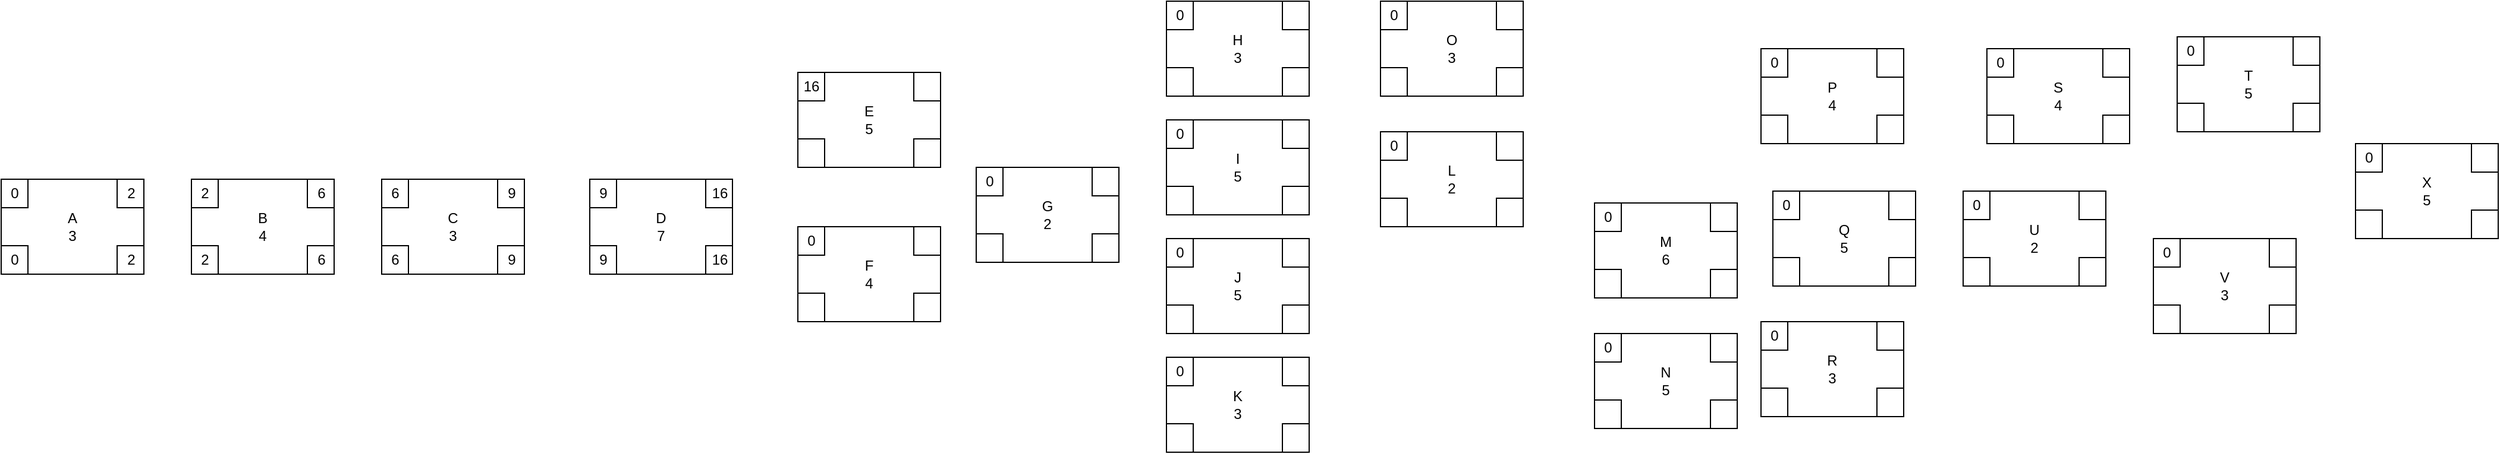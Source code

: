 <mxfile version="14.5.10" type="github"><diagram id="p89gda-t_rR-_157VG8q" name="Page-1"><mxGraphModel dx="1038" dy="1406" grid="1" gridSize="10" guides="1" tooltips="1" connect="1" arrows="1" fold="1" page="1" pageScale="1" pageWidth="1169" pageHeight="827" math="0" shadow="0"><root><mxCell id="0"/><mxCell id="1" parent="0"/><mxCell id="XUeTVqkeQpvu_R8YUDly-65" value="" style="group" vertex="1" connectable="0" parent="1"><mxGeometry x="30" y="120" width="120" height="80" as="geometry"/></mxCell><mxCell id="XUeTVqkeQpvu_R8YUDly-1" value="A&lt;br&gt;3" style="rounded=0;whiteSpace=wrap;html=1;" vertex="1" parent="XUeTVqkeQpvu_R8YUDly-65"><mxGeometry width="120" height="80" as="geometry"/></mxCell><mxCell id="XUeTVqkeQpvu_R8YUDly-57" value="0" style="rounded=0;whiteSpace=wrap;html=1;" vertex="1" parent="XUeTVqkeQpvu_R8YUDly-65"><mxGeometry y="56" width="22.5" height="24" as="geometry"/></mxCell><mxCell id="XUeTVqkeQpvu_R8YUDly-58" value="0" style="rounded=0;whiteSpace=wrap;html=1;" vertex="1" parent="XUeTVqkeQpvu_R8YUDly-65"><mxGeometry width="22.5" height="24" as="geometry"/></mxCell><mxCell id="XUeTVqkeQpvu_R8YUDly-59" value="2" style="rounded=0;whiteSpace=wrap;html=1;" vertex="1" parent="XUeTVqkeQpvu_R8YUDly-65"><mxGeometry x="97.5" width="22.5" height="24" as="geometry"/></mxCell><mxCell id="XUeTVqkeQpvu_R8YUDly-60" value="2" style="rounded=0;whiteSpace=wrap;html=1;" vertex="1" parent="XUeTVqkeQpvu_R8YUDly-65"><mxGeometry x="97.5" y="56" width="22.5" height="24" as="geometry"/></mxCell><mxCell id="XUeTVqkeQpvu_R8YUDly-72" value="" style="group" vertex="1" connectable="0" parent="1"><mxGeometry x="190" y="120" width="120" height="80" as="geometry"/></mxCell><mxCell id="XUeTVqkeQpvu_R8YUDly-73" value="B&lt;br&gt;4" style="rounded=0;whiteSpace=wrap;html=1;" vertex="1" parent="XUeTVqkeQpvu_R8YUDly-72"><mxGeometry width="120" height="80" as="geometry"/></mxCell><mxCell id="XUeTVqkeQpvu_R8YUDly-74" value="2" style="rounded=0;whiteSpace=wrap;html=1;" vertex="1" parent="XUeTVqkeQpvu_R8YUDly-72"><mxGeometry y="56" width="22.5" height="24" as="geometry"/></mxCell><mxCell id="XUeTVqkeQpvu_R8YUDly-75" value="2" style="rounded=0;whiteSpace=wrap;html=1;" vertex="1" parent="XUeTVqkeQpvu_R8YUDly-72"><mxGeometry width="22.5" height="24" as="geometry"/></mxCell><mxCell id="XUeTVqkeQpvu_R8YUDly-76" value="6" style="rounded=0;whiteSpace=wrap;html=1;" vertex="1" parent="XUeTVqkeQpvu_R8YUDly-72"><mxGeometry x="97.5" width="22.5" height="24" as="geometry"/></mxCell><mxCell id="XUeTVqkeQpvu_R8YUDly-77" value="6" style="rounded=0;whiteSpace=wrap;html=1;" vertex="1" parent="XUeTVqkeQpvu_R8YUDly-72"><mxGeometry x="97.5" y="56" width="22.5" height="24" as="geometry"/></mxCell><mxCell id="XUeTVqkeQpvu_R8YUDly-78" value="9" style="group" vertex="1" connectable="0" parent="1"><mxGeometry x="350" y="120" width="120" height="80" as="geometry"/></mxCell><mxCell id="XUeTVqkeQpvu_R8YUDly-79" value="C&lt;br&gt;3" style="rounded=0;whiteSpace=wrap;html=1;" vertex="1" parent="XUeTVqkeQpvu_R8YUDly-78"><mxGeometry width="120" height="80" as="geometry"/></mxCell><mxCell id="XUeTVqkeQpvu_R8YUDly-80" value="6" style="rounded=0;whiteSpace=wrap;html=1;" vertex="1" parent="XUeTVqkeQpvu_R8YUDly-78"><mxGeometry y="56" width="22.5" height="24" as="geometry"/></mxCell><mxCell id="XUeTVqkeQpvu_R8YUDly-81" value="6" style="rounded=0;whiteSpace=wrap;html=1;" vertex="1" parent="XUeTVqkeQpvu_R8YUDly-78"><mxGeometry width="22.5" height="24" as="geometry"/></mxCell><mxCell id="XUeTVqkeQpvu_R8YUDly-82" value="9" style="rounded=0;whiteSpace=wrap;html=1;" vertex="1" parent="XUeTVqkeQpvu_R8YUDly-78"><mxGeometry x="97.5" width="22.5" height="24" as="geometry"/></mxCell><mxCell id="XUeTVqkeQpvu_R8YUDly-83" value="9" style="rounded=0;whiteSpace=wrap;html=1;" vertex="1" parent="XUeTVqkeQpvu_R8YUDly-78"><mxGeometry x="97.5" y="56" width="22.5" height="24" as="geometry"/></mxCell><mxCell id="XUeTVqkeQpvu_R8YUDly-84" value="" style="group" vertex="1" connectable="0" parent="1"><mxGeometry x="525" y="120" width="120" height="80" as="geometry"/></mxCell><mxCell id="XUeTVqkeQpvu_R8YUDly-85" value="D&lt;br&gt;7" style="rounded=0;whiteSpace=wrap;html=1;" vertex="1" parent="XUeTVqkeQpvu_R8YUDly-84"><mxGeometry width="120" height="80" as="geometry"/></mxCell><mxCell id="XUeTVqkeQpvu_R8YUDly-86" value="9" style="rounded=0;whiteSpace=wrap;html=1;" vertex="1" parent="XUeTVqkeQpvu_R8YUDly-84"><mxGeometry y="56" width="22.5" height="24" as="geometry"/></mxCell><mxCell id="XUeTVqkeQpvu_R8YUDly-87" value="9" style="rounded=0;whiteSpace=wrap;html=1;" vertex="1" parent="XUeTVqkeQpvu_R8YUDly-84"><mxGeometry width="22.5" height="24" as="geometry"/></mxCell><mxCell id="XUeTVqkeQpvu_R8YUDly-88" value="16" style="rounded=0;whiteSpace=wrap;html=1;" vertex="1" parent="XUeTVqkeQpvu_R8YUDly-84"><mxGeometry x="97.5" width="22.5" height="24" as="geometry"/></mxCell><mxCell id="XUeTVqkeQpvu_R8YUDly-89" value="16" style="rounded=0;whiteSpace=wrap;html=1;" vertex="1" parent="XUeTVqkeQpvu_R8YUDly-84"><mxGeometry x="97.5" y="56" width="22.5" height="24" as="geometry"/></mxCell><mxCell id="XUeTVqkeQpvu_R8YUDly-96" value="" style="group" vertex="1" connectable="0" parent="1"><mxGeometry x="700" y="30" width="120" height="80" as="geometry"/></mxCell><mxCell id="XUeTVqkeQpvu_R8YUDly-97" value="E&lt;br&gt;5" style="rounded=0;whiteSpace=wrap;html=1;" vertex="1" parent="XUeTVqkeQpvu_R8YUDly-96"><mxGeometry width="120" height="80" as="geometry"/></mxCell><mxCell id="XUeTVqkeQpvu_R8YUDly-98" value="" style="rounded=0;whiteSpace=wrap;html=1;" vertex="1" parent="XUeTVqkeQpvu_R8YUDly-96"><mxGeometry y="56" width="22.5" height="24" as="geometry"/></mxCell><mxCell id="XUeTVqkeQpvu_R8YUDly-99" value="16" style="rounded=0;whiteSpace=wrap;html=1;" vertex="1" parent="XUeTVqkeQpvu_R8YUDly-96"><mxGeometry width="22.5" height="24" as="geometry"/></mxCell><mxCell id="XUeTVqkeQpvu_R8YUDly-100" value="" style="rounded=0;whiteSpace=wrap;html=1;" vertex="1" parent="XUeTVqkeQpvu_R8YUDly-96"><mxGeometry x="97.5" width="22.5" height="24" as="geometry"/></mxCell><mxCell id="XUeTVqkeQpvu_R8YUDly-101" value="" style="rounded=0;whiteSpace=wrap;html=1;" vertex="1" parent="XUeTVqkeQpvu_R8YUDly-96"><mxGeometry x="97.5" y="56" width="22.5" height="24" as="geometry"/></mxCell><mxCell id="XUeTVqkeQpvu_R8YUDly-102" value="" style="group" vertex="1" connectable="0" parent="1"><mxGeometry x="700" y="160" width="120" height="80" as="geometry"/></mxCell><mxCell id="XUeTVqkeQpvu_R8YUDly-103" value="F&lt;br&gt;4" style="rounded=0;whiteSpace=wrap;html=1;" vertex="1" parent="XUeTVqkeQpvu_R8YUDly-102"><mxGeometry width="120" height="80" as="geometry"/></mxCell><mxCell id="XUeTVqkeQpvu_R8YUDly-104" value="" style="rounded=0;whiteSpace=wrap;html=1;" vertex="1" parent="XUeTVqkeQpvu_R8YUDly-102"><mxGeometry y="56" width="22.5" height="24" as="geometry"/></mxCell><mxCell id="XUeTVqkeQpvu_R8YUDly-105" value="0" style="rounded=0;whiteSpace=wrap;html=1;" vertex="1" parent="XUeTVqkeQpvu_R8YUDly-102"><mxGeometry width="22.5" height="24" as="geometry"/></mxCell><mxCell id="XUeTVqkeQpvu_R8YUDly-106" value="" style="rounded=0;whiteSpace=wrap;html=1;" vertex="1" parent="XUeTVqkeQpvu_R8YUDly-102"><mxGeometry x="97.5" width="22.5" height="24" as="geometry"/></mxCell><mxCell id="XUeTVqkeQpvu_R8YUDly-107" value="" style="rounded=0;whiteSpace=wrap;html=1;" vertex="1" parent="XUeTVqkeQpvu_R8YUDly-102"><mxGeometry x="97.5" y="56" width="22.5" height="24" as="geometry"/></mxCell><mxCell id="XUeTVqkeQpvu_R8YUDly-108" value="" style="group" vertex="1" connectable="0" parent="1"><mxGeometry x="1010" y="170" width="120" height="80" as="geometry"/></mxCell><mxCell id="XUeTVqkeQpvu_R8YUDly-109" value="J&lt;br&gt;5" style="rounded=0;whiteSpace=wrap;html=1;" vertex="1" parent="XUeTVqkeQpvu_R8YUDly-108"><mxGeometry width="120" height="80" as="geometry"/></mxCell><mxCell id="XUeTVqkeQpvu_R8YUDly-110" value="" style="rounded=0;whiteSpace=wrap;html=1;" vertex="1" parent="XUeTVqkeQpvu_R8YUDly-108"><mxGeometry y="56" width="22.5" height="24" as="geometry"/></mxCell><mxCell id="XUeTVqkeQpvu_R8YUDly-111" value="0" style="rounded=0;whiteSpace=wrap;html=1;" vertex="1" parent="XUeTVqkeQpvu_R8YUDly-108"><mxGeometry width="22.5" height="24" as="geometry"/></mxCell><mxCell id="XUeTVqkeQpvu_R8YUDly-112" value="" style="rounded=0;whiteSpace=wrap;html=1;" vertex="1" parent="XUeTVqkeQpvu_R8YUDly-108"><mxGeometry x="97.5" width="22.5" height="24" as="geometry"/></mxCell><mxCell id="XUeTVqkeQpvu_R8YUDly-113" value="" style="rounded=0;whiteSpace=wrap;html=1;" vertex="1" parent="XUeTVqkeQpvu_R8YUDly-108"><mxGeometry x="97.5" y="56" width="22.5" height="24" as="geometry"/></mxCell><mxCell id="XUeTVqkeQpvu_R8YUDly-114" value="" style="group" vertex="1" connectable="0" parent="1"><mxGeometry x="1010" y="-30" width="120" height="80" as="geometry"/></mxCell><mxCell id="XUeTVqkeQpvu_R8YUDly-115" value="H&lt;br&gt;3" style="rounded=0;whiteSpace=wrap;html=1;" vertex="1" parent="XUeTVqkeQpvu_R8YUDly-114"><mxGeometry width="120" height="80" as="geometry"/></mxCell><mxCell id="XUeTVqkeQpvu_R8YUDly-116" value="" style="rounded=0;whiteSpace=wrap;html=1;" vertex="1" parent="XUeTVqkeQpvu_R8YUDly-114"><mxGeometry y="56" width="22.5" height="24" as="geometry"/></mxCell><mxCell id="XUeTVqkeQpvu_R8YUDly-117" value="0" style="rounded=0;whiteSpace=wrap;html=1;" vertex="1" parent="XUeTVqkeQpvu_R8YUDly-114"><mxGeometry width="22.5" height="24" as="geometry"/></mxCell><mxCell id="XUeTVqkeQpvu_R8YUDly-118" value="" style="rounded=0;whiteSpace=wrap;html=1;" vertex="1" parent="XUeTVqkeQpvu_R8YUDly-114"><mxGeometry x="97.5" width="22.5" height="24" as="geometry"/></mxCell><mxCell id="XUeTVqkeQpvu_R8YUDly-119" value="" style="rounded=0;whiteSpace=wrap;html=1;" vertex="1" parent="XUeTVqkeQpvu_R8YUDly-114"><mxGeometry x="97.5" y="56" width="22.5" height="24" as="geometry"/></mxCell><mxCell id="XUeTVqkeQpvu_R8YUDly-120" value="" style="group" vertex="1" connectable="0" parent="1"><mxGeometry x="1010" y="70" width="120" height="80" as="geometry"/></mxCell><mxCell id="XUeTVqkeQpvu_R8YUDly-121" value="I&lt;br&gt;5" style="rounded=0;whiteSpace=wrap;html=1;" vertex="1" parent="XUeTVqkeQpvu_R8YUDly-120"><mxGeometry width="120" height="80" as="geometry"/></mxCell><mxCell id="XUeTVqkeQpvu_R8YUDly-122" value="" style="rounded=0;whiteSpace=wrap;html=1;" vertex="1" parent="XUeTVqkeQpvu_R8YUDly-120"><mxGeometry y="56" width="22.5" height="24" as="geometry"/></mxCell><mxCell id="XUeTVqkeQpvu_R8YUDly-123" value="0" style="rounded=0;whiteSpace=wrap;html=1;" vertex="1" parent="XUeTVqkeQpvu_R8YUDly-120"><mxGeometry width="22.5" height="24" as="geometry"/></mxCell><mxCell id="XUeTVqkeQpvu_R8YUDly-124" value="" style="rounded=0;whiteSpace=wrap;html=1;" vertex="1" parent="XUeTVqkeQpvu_R8YUDly-120"><mxGeometry x="97.5" width="22.5" height="24" as="geometry"/></mxCell><mxCell id="XUeTVqkeQpvu_R8YUDly-125" value="" style="rounded=0;whiteSpace=wrap;html=1;" vertex="1" parent="XUeTVqkeQpvu_R8YUDly-120"><mxGeometry x="97.5" y="56" width="22.5" height="24" as="geometry"/></mxCell><mxCell id="XUeTVqkeQpvu_R8YUDly-126" value="" style="group" vertex="1" connectable="0" parent="1"><mxGeometry x="850" y="110" width="120" height="80" as="geometry"/></mxCell><mxCell id="XUeTVqkeQpvu_R8YUDly-127" value="G&lt;br&gt;2" style="rounded=0;whiteSpace=wrap;html=1;" vertex="1" parent="XUeTVqkeQpvu_R8YUDly-126"><mxGeometry width="120" height="80" as="geometry"/></mxCell><mxCell id="XUeTVqkeQpvu_R8YUDly-128" value="" style="rounded=0;whiteSpace=wrap;html=1;" vertex="1" parent="XUeTVqkeQpvu_R8YUDly-126"><mxGeometry y="56" width="22.5" height="24" as="geometry"/></mxCell><mxCell id="XUeTVqkeQpvu_R8YUDly-129" value="0" style="rounded=0;whiteSpace=wrap;html=1;" vertex="1" parent="XUeTVqkeQpvu_R8YUDly-126"><mxGeometry width="22.5" height="24" as="geometry"/></mxCell><mxCell id="XUeTVqkeQpvu_R8YUDly-130" value="" style="rounded=0;whiteSpace=wrap;html=1;" vertex="1" parent="XUeTVqkeQpvu_R8YUDly-126"><mxGeometry x="97.5" width="22.5" height="24" as="geometry"/></mxCell><mxCell id="XUeTVqkeQpvu_R8YUDly-131" value="" style="rounded=0;whiteSpace=wrap;html=1;" vertex="1" parent="XUeTVqkeQpvu_R8YUDly-126"><mxGeometry x="97.5" y="56" width="22.5" height="24" as="geometry"/></mxCell><mxCell id="XUeTVqkeQpvu_R8YUDly-132" value="" style="group" vertex="1" connectable="0" parent="1"><mxGeometry x="1010" y="270" width="120" height="80" as="geometry"/></mxCell><mxCell id="XUeTVqkeQpvu_R8YUDly-133" value="K&lt;br&gt;3" style="rounded=0;whiteSpace=wrap;html=1;" vertex="1" parent="XUeTVqkeQpvu_R8YUDly-132"><mxGeometry width="120" height="80" as="geometry"/></mxCell><mxCell id="XUeTVqkeQpvu_R8YUDly-134" value="" style="rounded=0;whiteSpace=wrap;html=1;" vertex="1" parent="XUeTVqkeQpvu_R8YUDly-132"><mxGeometry y="56" width="22.5" height="24" as="geometry"/></mxCell><mxCell id="XUeTVqkeQpvu_R8YUDly-135" value="0" style="rounded=0;whiteSpace=wrap;html=1;" vertex="1" parent="XUeTVqkeQpvu_R8YUDly-132"><mxGeometry width="22.5" height="24" as="geometry"/></mxCell><mxCell id="XUeTVqkeQpvu_R8YUDly-136" value="" style="rounded=0;whiteSpace=wrap;html=1;" vertex="1" parent="XUeTVqkeQpvu_R8YUDly-132"><mxGeometry x="97.5" width="22.5" height="24" as="geometry"/></mxCell><mxCell id="XUeTVqkeQpvu_R8YUDly-137" value="" style="rounded=0;whiteSpace=wrap;html=1;" vertex="1" parent="XUeTVqkeQpvu_R8YUDly-132"><mxGeometry x="97.5" y="56" width="22.5" height="24" as="geometry"/></mxCell><mxCell id="XUeTVqkeQpvu_R8YUDly-138" value="" style="group" vertex="1" connectable="0" parent="1"><mxGeometry x="1190" y="80" width="120" height="80" as="geometry"/></mxCell><mxCell id="XUeTVqkeQpvu_R8YUDly-139" value="L&lt;br&gt;2" style="rounded=0;whiteSpace=wrap;html=1;" vertex="1" parent="XUeTVqkeQpvu_R8YUDly-138"><mxGeometry width="120" height="80" as="geometry"/></mxCell><mxCell id="XUeTVqkeQpvu_R8YUDly-140" value="" style="rounded=0;whiteSpace=wrap;html=1;" vertex="1" parent="XUeTVqkeQpvu_R8YUDly-138"><mxGeometry y="56" width="22.5" height="24" as="geometry"/></mxCell><mxCell id="XUeTVqkeQpvu_R8YUDly-141" value="0" style="rounded=0;whiteSpace=wrap;html=1;" vertex="1" parent="XUeTVqkeQpvu_R8YUDly-138"><mxGeometry width="22.5" height="24" as="geometry"/></mxCell><mxCell id="XUeTVqkeQpvu_R8YUDly-142" value="" style="rounded=0;whiteSpace=wrap;html=1;" vertex="1" parent="XUeTVqkeQpvu_R8YUDly-138"><mxGeometry x="97.5" width="22.5" height="24" as="geometry"/></mxCell><mxCell id="XUeTVqkeQpvu_R8YUDly-143" value="" style="rounded=0;whiteSpace=wrap;html=1;" vertex="1" parent="XUeTVqkeQpvu_R8YUDly-138"><mxGeometry x="97.5" y="56" width="22.5" height="24" as="geometry"/></mxCell><mxCell id="XUeTVqkeQpvu_R8YUDly-144" value="" style="group" vertex="1" connectable="0" parent="1"><mxGeometry x="1190" y="-30" width="120" height="80" as="geometry"/></mxCell><mxCell id="XUeTVqkeQpvu_R8YUDly-145" value="O&lt;br&gt;3" style="rounded=0;whiteSpace=wrap;html=1;" vertex="1" parent="XUeTVqkeQpvu_R8YUDly-144"><mxGeometry width="120" height="80" as="geometry"/></mxCell><mxCell id="XUeTVqkeQpvu_R8YUDly-146" value="" style="rounded=0;whiteSpace=wrap;html=1;" vertex="1" parent="XUeTVqkeQpvu_R8YUDly-144"><mxGeometry y="56" width="22.5" height="24" as="geometry"/></mxCell><mxCell id="XUeTVqkeQpvu_R8YUDly-147" value="0" style="rounded=0;whiteSpace=wrap;html=1;" vertex="1" parent="XUeTVqkeQpvu_R8YUDly-144"><mxGeometry width="22.5" height="24" as="geometry"/></mxCell><mxCell id="XUeTVqkeQpvu_R8YUDly-148" value="" style="rounded=0;whiteSpace=wrap;html=1;" vertex="1" parent="XUeTVqkeQpvu_R8YUDly-144"><mxGeometry x="97.5" width="22.5" height="24" as="geometry"/></mxCell><mxCell id="XUeTVqkeQpvu_R8YUDly-149" value="" style="rounded=0;whiteSpace=wrap;html=1;" vertex="1" parent="XUeTVqkeQpvu_R8YUDly-144"><mxGeometry x="97.5" y="56" width="22.5" height="24" as="geometry"/></mxCell><mxCell id="XUeTVqkeQpvu_R8YUDly-150" value="" style="group" vertex="1" connectable="0" parent="1"><mxGeometry x="1370" y="140" width="120" height="80" as="geometry"/></mxCell><mxCell id="XUeTVqkeQpvu_R8YUDly-151" value="M&lt;br&gt;6" style="rounded=0;whiteSpace=wrap;html=1;" vertex="1" parent="XUeTVqkeQpvu_R8YUDly-150"><mxGeometry width="120" height="80" as="geometry"/></mxCell><mxCell id="XUeTVqkeQpvu_R8YUDly-152" value="" style="rounded=0;whiteSpace=wrap;html=1;" vertex="1" parent="XUeTVqkeQpvu_R8YUDly-150"><mxGeometry y="56" width="22.5" height="24" as="geometry"/></mxCell><mxCell id="XUeTVqkeQpvu_R8YUDly-153" value="0" style="rounded=0;whiteSpace=wrap;html=1;" vertex="1" parent="XUeTVqkeQpvu_R8YUDly-150"><mxGeometry width="22.5" height="24" as="geometry"/></mxCell><mxCell id="XUeTVqkeQpvu_R8YUDly-154" value="" style="rounded=0;whiteSpace=wrap;html=1;" vertex="1" parent="XUeTVqkeQpvu_R8YUDly-150"><mxGeometry x="97.5" width="22.5" height="24" as="geometry"/></mxCell><mxCell id="XUeTVqkeQpvu_R8YUDly-155" value="" style="rounded=0;whiteSpace=wrap;html=1;" vertex="1" parent="XUeTVqkeQpvu_R8YUDly-150"><mxGeometry x="97.5" y="56" width="22.5" height="24" as="geometry"/></mxCell><mxCell id="XUeTVqkeQpvu_R8YUDly-156" value="" style="group" vertex="1" connectable="0" parent="1"><mxGeometry x="1370" y="250" width="120" height="80" as="geometry"/></mxCell><mxCell id="XUeTVqkeQpvu_R8YUDly-157" value="N&lt;br&gt;5" style="rounded=0;whiteSpace=wrap;html=1;" vertex="1" parent="XUeTVqkeQpvu_R8YUDly-156"><mxGeometry width="120" height="80" as="geometry"/></mxCell><mxCell id="XUeTVqkeQpvu_R8YUDly-158" value="" style="rounded=0;whiteSpace=wrap;html=1;" vertex="1" parent="XUeTVqkeQpvu_R8YUDly-156"><mxGeometry y="56" width="22.5" height="24" as="geometry"/></mxCell><mxCell id="XUeTVqkeQpvu_R8YUDly-159" value="0" style="rounded=0;whiteSpace=wrap;html=1;" vertex="1" parent="XUeTVqkeQpvu_R8YUDly-156"><mxGeometry width="22.5" height="24" as="geometry"/></mxCell><mxCell id="XUeTVqkeQpvu_R8YUDly-160" value="" style="rounded=0;whiteSpace=wrap;html=1;" vertex="1" parent="XUeTVqkeQpvu_R8YUDly-156"><mxGeometry x="97.5" width="22.5" height="24" as="geometry"/></mxCell><mxCell id="XUeTVqkeQpvu_R8YUDly-161" value="" style="rounded=0;whiteSpace=wrap;html=1;" vertex="1" parent="XUeTVqkeQpvu_R8YUDly-156"><mxGeometry x="97.5" y="56" width="22.5" height="24" as="geometry"/></mxCell><mxCell id="XUeTVqkeQpvu_R8YUDly-162" value="" style="group" vertex="1" connectable="0" parent="1"><mxGeometry x="1510" y="10" width="120" height="80" as="geometry"/></mxCell><mxCell id="XUeTVqkeQpvu_R8YUDly-163" value="P&lt;br&gt;4&lt;span style=&quot;color: rgba(0 , 0 , 0 , 0) ; font-family: monospace ; font-size: 0px&quot;&gt;%3CmxGraphModel%3E%3Croot%3E%3CmxCell%20id%3D%220%22%2F%3E%3CmxCell%20id%3D%221%22%20parent%3D%220%22%2F%3E%3CmxCell%20id%3D%222%22%20value%3D%22%22%20style%3D%22group%22%20vertex%3D%221%22%20connectable%3D%220%22%20parent%3D%221%22%3E%3CmxGeometry%20x%3D%221169%22%20y%3D%22120%22%20width%3D%22120%22%20height%3D%2280%22%20as%3D%22geometry%22%2F%3E%3C%2FmxCell%3E%3CmxCell%20id%3D%223%22%20value%3D%22L%26lt%3Bbr%26gt%3B2%22%20style%3D%22rounded%3D0%3BwhiteSpace%3Dwrap%3Bhtml%3D1%3B%22%20vertex%3D%221%22%20parent%3D%222%22%3E%3CmxGeometry%20width%3D%22120%22%20height%3D%2280%22%20as%3D%22geometry%22%2F%3E%3C%2FmxCell%3E%3CmxCell%20id%3D%224%22%20value%3D%22%22%20style%3D%22rounded%3D0%3BwhiteSpace%3Dwrap%3Bhtml%3D1%3B%22%20vertex%3D%221%22%20parent%3D%222%22%3E%3CmxGeometry%20y%3D%2256%22%20width%3D%2222.5%22%20height%3D%2224%22%20as%3D%22geometry%22%2F%3E%3C%2FmxCell%3E%3CmxCell%20id%3D%225%22%20value%3D%220%22%20style%3D%22rounded%3D0%3BwhiteSpace%3Dwrap%3Bhtml%3D1%3B%22%20vertex%3D%221%22%20parent%3D%222%22%3E%3CmxGeometry%20width%3D%2222.5%22%20height%3D%2224%22%20as%3D%22geometry%22%2F%3E%3C%2FmxCell%3E%3CmxCell%20id%3D%226%22%20value%3D%22%22%20style%3D%22rounded%3D0%3BwhiteSpace%3Dwrap%3Bhtml%3D1%3B%22%20vertex%3D%221%22%20parent%3D%222%22%3E%3CmxGeometry%20x%3D%2297.5%22%20width%3D%2222.5%22%20height%3D%2224%22%20as%3D%22geometry%22%2F%3E%3C%2FmxCell%3E%3CmxCell%20id%3D%227%22%20value%3D%22%22%20style%3D%22rounded%3D0%3BwhiteSpace%3Dwrap%3Bhtml%3D1%3B%22%20vertex%3D%221%22%20parent%3D%222%22%3E%3CmxGeometry%20x%3D%2297.5%22%20y%3D%2256%22%20width%3D%2222.5%22%20height%3D%2224%22%20as%3D%22geometry%22%2F%3E%3C%2FmxCell%3E%3C%2Froot%3E%3C%2FmxGraphModel%3E&lt;/span&gt;" style="rounded=0;whiteSpace=wrap;html=1;" vertex="1" parent="XUeTVqkeQpvu_R8YUDly-162"><mxGeometry width="120" height="80" as="geometry"/></mxCell><mxCell id="XUeTVqkeQpvu_R8YUDly-164" value="" style="rounded=0;whiteSpace=wrap;html=1;" vertex="1" parent="XUeTVqkeQpvu_R8YUDly-162"><mxGeometry y="56" width="22.5" height="24" as="geometry"/></mxCell><mxCell id="XUeTVqkeQpvu_R8YUDly-165" value="0" style="rounded=0;whiteSpace=wrap;html=1;" vertex="1" parent="XUeTVqkeQpvu_R8YUDly-162"><mxGeometry width="22.5" height="24" as="geometry"/></mxCell><mxCell id="XUeTVqkeQpvu_R8YUDly-166" value="" style="rounded=0;whiteSpace=wrap;html=1;" vertex="1" parent="XUeTVqkeQpvu_R8YUDly-162"><mxGeometry x="97.5" width="22.5" height="24" as="geometry"/></mxCell><mxCell id="XUeTVqkeQpvu_R8YUDly-167" value="" style="rounded=0;whiteSpace=wrap;html=1;" vertex="1" parent="XUeTVqkeQpvu_R8YUDly-162"><mxGeometry x="97.5" y="56" width="22.5" height="24" as="geometry"/></mxCell><mxCell id="XUeTVqkeQpvu_R8YUDly-168" value="" style="group" vertex="1" connectable="0" parent="1"><mxGeometry x="1520" y="130" width="120" height="80" as="geometry"/></mxCell><mxCell id="XUeTVqkeQpvu_R8YUDly-169" value="Q&lt;br&gt;5" style="rounded=0;whiteSpace=wrap;html=1;" vertex="1" parent="XUeTVqkeQpvu_R8YUDly-168"><mxGeometry width="120" height="80" as="geometry"/></mxCell><mxCell id="XUeTVqkeQpvu_R8YUDly-170" value="" style="rounded=0;whiteSpace=wrap;html=1;" vertex="1" parent="XUeTVqkeQpvu_R8YUDly-168"><mxGeometry y="56" width="22.5" height="24" as="geometry"/></mxCell><mxCell id="XUeTVqkeQpvu_R8YUDly-171" value="0" style="rounded=0;whiteSpace=wrap;html=1;" vertex="1" parent="XUeTVqkeQpvu_R8YUDly-168"><mxGeometry width="22.5" height="24" as="geometry"/></mxCell><mxCell id="XUeTVqkeQpvu_R8YUDly-172" value="" style="rounded=0;whiteSpace=wrap;html=1;" vertex="1" parent="XUeTVqkeQpvu_R8YUDly-168"><mxGeometry x="97.5" width="22.5" height="24" as="geometry"/></mxCell><mxCell id="XUeTVqkeQpvu_R8YUDly-173" value="" style="rounded=0;whiteSpace=wrap;html=1;" vertex="1" parent="XUeTVqkeQpvu_R8YUDly-168"><mxGeometry x="97.5" y="56" width="22.5" height="24" as="geometry"/></mxCell><mxCell id="XUeTVqkeQpvu_R8YUDly-174" value="" style="group" vertex="1" connectable="0" parent="1"><mxGeometry x="1510" y="240" width="120" height="80" as="geometry"/></mxCell><mxCell id="XUeTVqkeQpvu_R8YUDly-175" value="R&lt;br&gt;3" style="rounded=0;whiteSpace=wrap;html=1;" vertex="1" parent="XUeTVqkeQpvu_R8YUDly-174"><mxGeometry width="120" height="80" as="geometry"/></mxCell><mxCell id="XUeTVqkeQpvu_R8YUDly-176" value="" style="rounded=0;whiteSpace=wrap;html=1;" vertex="1" parent="XUeTVqkeQpvu_R8YUDly-174"><mxGeometry y="56" width="22.5" height="24" as="geometry"/></mxCell><mxCell id="XUeTVqkeQpvu_R8YUDly-177" value="0" style="rounded=0;whiteSpace=wrap;html=1;" vertex="1" parent="XUeTVqkeQpvu_R8YUDly-174"><mxGeometry width="22.5" height="24" as="geometry"/></mxCell><mxCell id="XUeTVqkeQpvu_R8YUDly-178" value="" style="rounded=0;whiteSpace=wrap;html=1;" vertex="1" parent="XUeTVqkeQpvu_R8YUDly-174"><mxGeometry x="97.5" width="22.5" height="24" as="geometry"/></mxCell><mxCell id="XUeTVqkeQpvu_R8YUDly-179" value="" style="rounded=0;whiteSpace=wrap;html=1;" vertex="1" parent="XUeTVqkeQpvu_R8YUDly-174"><mxGeometry x="97.5" y="56" width="22.5" height="24" as="geometry"/></mxCell><mxCell id="XUeTVqkeQpvu_R8YUDly-180" value="" style="group" vertex="1" connectable="0" parent="1"><mxGeometry x="1700" y="10" width="120" height="80" as="geometry"/></mxCell><mxCell id="XUeTVqkeQpvu_R8YUDly-181" value="S&lt;br&gt;4" style="rounded=0;whiteSpace=wrap;html=1;" vertex="1" parent="XUeTVqkeQpvu_R8YUDly-180"><mxGeometry width="120" height="80" as="geometry"/></mxCell><mxCell id="XUeTVqkeQpvu_R8YUDly-182" value="" style="rounded=0;whiteSpace=wrap;html=1;" vertex="1" parent="XUeTVqkeQpvu_R8YUDly-180"><mxGeometry y="56" width="22.5" height="24" as="geometry"/></mxCell><mxCell id="XUeTVqkeQpvu_R8YUDly-183" value="0" style="rounded=0;whiteSpace=wrap;html=1;" vertex="1" parent="XUeTVqkeQpvu_R8YUDly-180"><mxGeometry width="22.5" height="24" as="geometry"/></mxCell><mxCell id="XUeTVqkeQpvu_R8YUDly-184" value="" style="rounded=0;whiteSpace=wrap;html=1;" vertex="1" parent="XUeTVqkeQpvu_R8YUDly-180"><mxGeometry x="97.5" width="22.5" height="24" as="geometry"/></mxCell><mxCell id="XUeTVqkeQpvu_R8YUDly-185" value="" style="rounded=0;whiteSpace=wrap;html=1;" vertex="1" parent="XUeTVqkeQpvu_R8YUDly-180"><mxGeometry x="97.5" y="56" width="22.5" height="24" as="geometry"/></mxCell><mxCell id="XUeTVqkeQpvu_R8YUDly-186" value="" style="group" vertex="1" connectable="0" parent="1"><mxGeometry x="1860" width="120" height="80" as="geometry"/></mxCell><mxCell id="XUeTVqkeQpvu_R8YUDly-187" value="T&lt;br&gt;5" style="rounded=0;whiteSpace=wrap;html=1;" vertex="1" parent="XUeTVqkeQpvu_R8YUDly-186"><mxGeometry width="120" height="80" as="geometry"/></mxCell><mxCell id="XUeTVqkeQpvu_R8YUDly-188" value="" style="rounded=0;whiteSpace=wrap;html=1;" vertex="1" parent="XUeTVqkeQpvu_R8YUDly-186"><mxGeometry y="56" width="22.5" height="24" as="geometry"/></mxCell><mxCell id="XUeTVqkeQpvu_R8YUDly-189" value="0" style="rounded=0;whiteSpace=wrap;html=1;" vertex="1" parent="XUeTVqkeQpvu_R8YUDly-186"><mxGeometry width="22.5" height="24" as="geometry"/></mxCell><mxCell id="XUeTVqkeQpvu_R8YUDly-190" value="" style="rounded=0;whiteSpace=wrap;html=1;" vertex="1" parent="XUeTVqkeQpvu_R8YUDly-186"><mxGeometry x="97.5" width="22.5" height="24" as="geometry"/></mxCell><mxCell id="XUeTVqkeQpvu_R8YUDly-191" value="" style="rounded=0;whiteSpace=wrap;html=1;" vertex="1" parent="XUeTVqkeQpvu_R8YUDly-186"><mxGeometry x="97.5" y="56" width="22.5" height="24" as="geometry"/></mxCell><mxCell id="XUeTVqkeQpvu_R8YUDly-192" value="" style="group" vertex="1" connectable="0" parent="1"><mxGeometry x="1680" y="130" width="120" height="80" as="geometry"/></mxCell><mxCell id="XUeTVqkeQpvu_R8YUDly-193" value="U&lt;br&gt;2" style="rounded=0;whiteSpace=wrap;html=1;" vertex="1" parent="XUeTVqkeQpvu_R8YUDly-192"><mxGeometry width="120" height="80" as="geometry"/></mxCell><mxCell id="XUeTVqkeQpvu_R8YUDly-194" value="" style="rounded=0;whiteSpace=wrap;html=1;" vertex="1" parent="XUeTVqkeQpvu_R8YUDly-192"><mxGeometry y="56" width="22.5" height="24" as="geometry"/></mxCell><mxCell id="XUeTVqkeQpvu_R8YUDly-195" value="0" style="rounded=0;whiteSpace=wrap;html=1;" vertex="1" parent="XUeTVqkeQpvu_R8YUDly-192"><mxGeometry width="22.5" height="24" as="geometry"/></mxCell><mxCell id="XUeTVqkeQpvu_R8YUDly-196" value="" style="rounded=0;whiteSpace=wrap;html=1;" vertex="1" parent="XUeTVqkeQpvu_R8YUDly-192"><mxGeometry x="97.5" width="22.5" height="24" as="geometry"/></mxCell><mxCell id="XUeTVqkeQpvu_R8YUDly-197" value="" style="rounded=0;whiteSpace=wrap;html=1;" vertex="1" parent="XUeTVqkeQpvu_R8YUDly-192"><mxGeometry x="97.5" y="56" width="22.5" height="24" as="geometry"/></mxCell><mxCell id="XUeTVqkeQpvu_R8YUDly-210" value="" style="group" vertex="1" connectable="0" parent="1"><mxGeometry x="1840" y="170" width="120" height="80" as="geometry"/></mxCell><mxCell id="XUeTVqkeQpvu_R8YUDly-211" value="V&lt;br&gt;3" style="rounded=0;whiteSpace=wrap;html=1;" vertex="1" parent="XUeTVqkeQpvu_R8YUDly-210"><mxGeometry width="120" height="80" as="geometry"/></mxCell><mxCell id="XUeTVqkeQpvu_R8YUDly-212" value="" style="rounded=0;whiteSpace=wrap;html=1;" vertex="1" parent="XUeTVqkeQpvu_R8YUDly-210"><mxGeometry y="56" width="22.5" height="24" as="geometry"/></mxCell><mxCell id="XUeTVqkeQpvu_R8YUDly-213" value="0" style="rounded=0;whiteSpace=wrap;html=1;" vertex="1" parent="XUeTVqkeQpvu_R8YUDly-210"><mxGeometry width="22.5" height="24" as="geometry"/></mxCell><mxCell id="XUeTVqkeQpvu_R8YUDly-214" value="" style="rounded=0;whiteSpace=wrap;html=1;" vertex="1" parent="XUeTVqkeQpvu_R8YUDly-210"><mxGeometry x="97.5" width="22.5" height="24" as="geometry"/></mxCell><mxCell id="XUeTVqkeQpvu_R8YUDly-215" value="" style="rounded=0;whiteSpace=wrap;html=1;" vertex="1" parent="XUeTVqkeQpvu_R8YUDly-210"><mxGeometry x="97.5" y="56" width="22.5" height="24" as="geometry"/></mxCell><mxCell id="XUeTVqkeQpvu_R8YUDly-216" value="" style="group" vertex="1" connectable="0" parent="1"><mxGeometry x="2010" y="90" width="120" height="80" as="geometry"/></mxCell><mxCell id="XUeTVqkeQpvu_R8YUDly-217" value="X&lt;br&gt;5" style="rounded=0;whiteSpace=wrap;html=1;" vertex="1" parent="XUeTVqkeQpvu_R8YUDly-216"><mxGeometry width="120" height="80" as="geometry"/></mxCell><mxCell id="XUeTVqkeQpvu_R8YUDly-218" value="" style="rounded=0;whiteSpace=wrap;html=1;" vertex="1" parent="XUeTVqkeQpvu_R8YUDly-216"><mxGeometry y="56" width="22.5" height="24" as="geometry"/></mxCell><mxCell id="XUeTVqkeQpvu_R8YUDly-219" value="0" style="rounded=0;whiteSpace=wrap;html=1;" vertex="1" parent="XUeTVqkeQpvu_R8YUDly-216"><mxGeometry width="22.5" height="24" as="geometry"/></mxCell><mxCell id="XUeTVqkeQpvu_R8YUDly-220" value="" style="rounded=0;whiteSpace=wrap;html=1;" vertex="1" parent="XUeTVqkeQpvu_R8YUDly-216"><mxGeometry x="97.5" width="22.5" height="24" as="geometry"/></mxCell><mxCell id="XUeTVqkeQpvu_R8YUDly-221" value="" style="rounded=0;whiteSpace=wrap;html=1;" vertex="1" parent="XUeTVqkeQpvu_R8YUDly-216"><mxGeometry x="97.5" y="56" width="22.5" height="24" as="geometry"/></mxCell></root></mxGraphModel></diagram></mxfile>